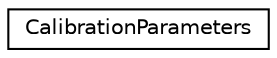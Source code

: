 digraph "Graphical Class Hierarchy"
{
 // LATEX_PDF_SIZE
  edge [fontname="Helvetica",fontsize="10",labelfontname="Helvetica",labelfontsize="10"];
  node [fontname="Helvetica",fontsize="10",shape=record];
  rankdir="LR";
  Node0 [label="CalibrationParameters",height=0.2,width=0.4,color="black", fillcolor="white", style="filled",URL="$structsl_1_1CalibrationParameters.html",tooltip="Holds calibration information about the current ZED's hardware, including per-sensor calibration and ..."];
}
